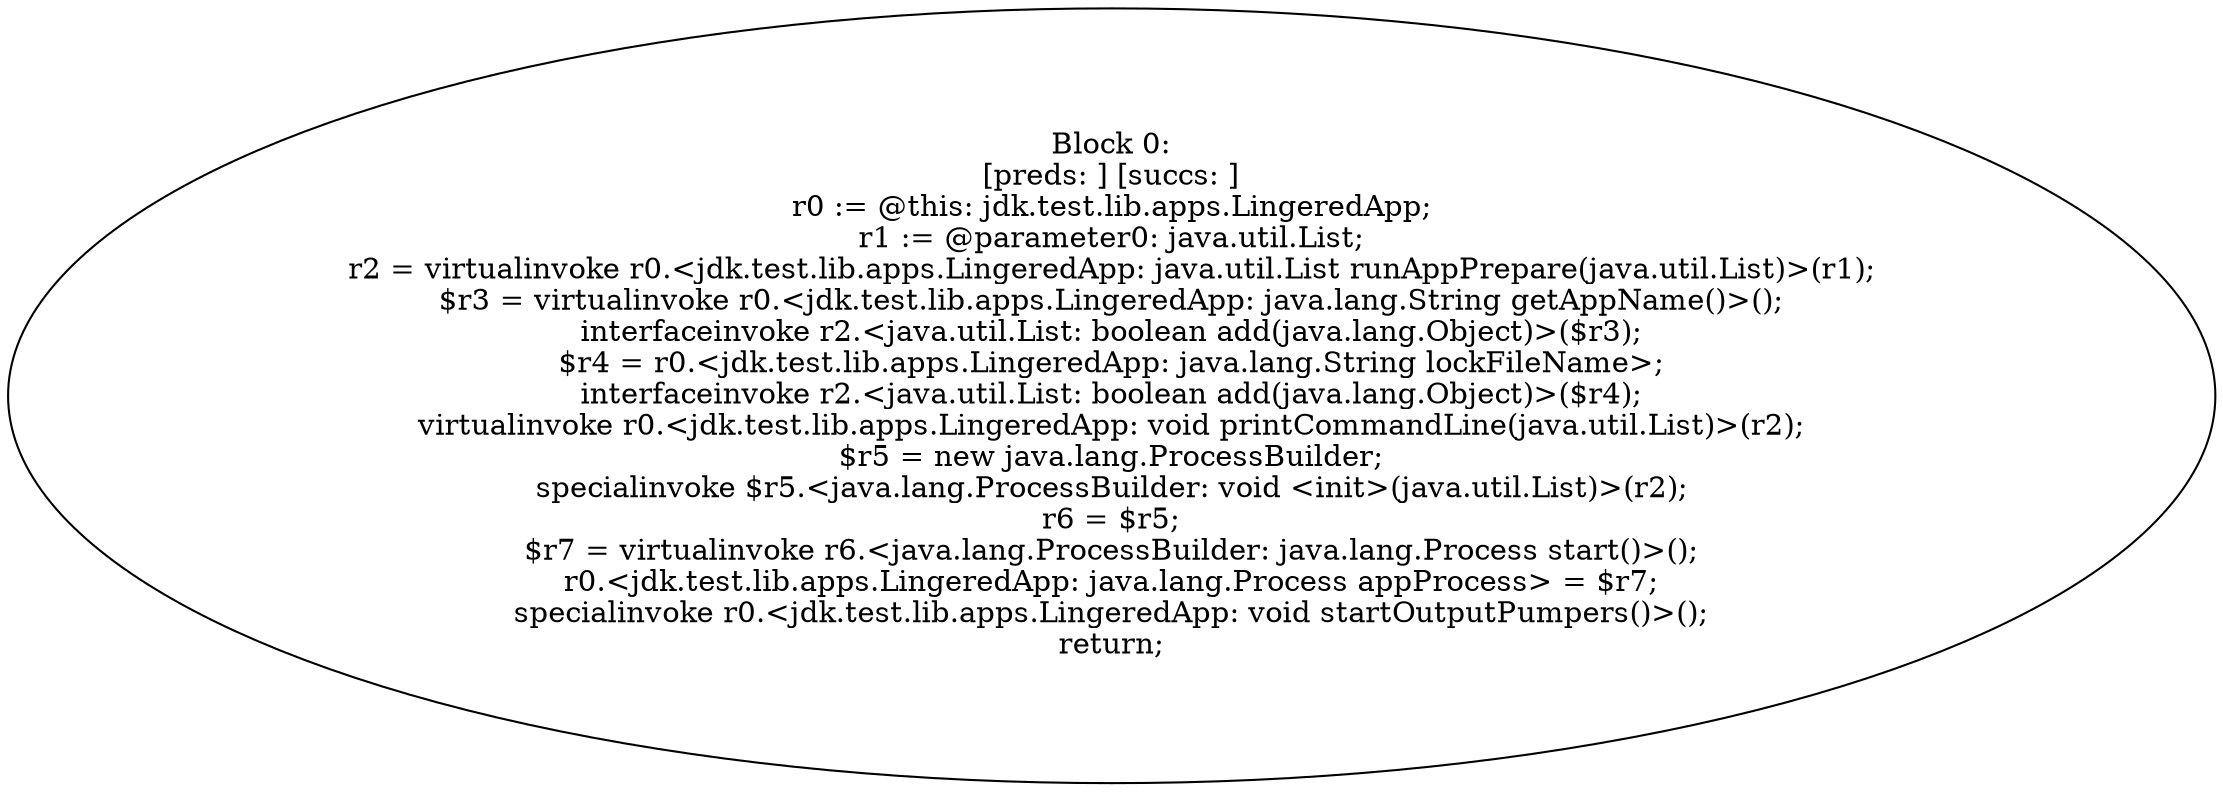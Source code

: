 digraph "unitGraph" {
    "Block 0:
[preds: ] [succs: ]
r0 := @this: jdk.test.lib.apps.LingeredApp;
r1 := @parameter0: java.util.List;
r2 = virtualinvoke r0.<jdk.test.lib.apps.LingeredApp: java.util.List runAppPrepare(java.util.List)>(r1);
$r3 = virtualinvoke r0.<jdk.test.lib.apps.LingeredApp: java.lang.String getAppName()>();
interfaceinvoke r2.<java.util.List: boolean add(java.lang.Object)>($r3);
$r4 = r0.<jdk.test.lib.apps.LingeredApp: java.lang.String lockFileName>;
interfaceinvoke r2.<java.util.List: boolean add(java.lang.Object)>($r4);
virtualinvoke r0.<jdk.test.lib.apps.LingeredApp: void printCommandLine(java.util.List)>(r2);
$r5 = new java.lang.ProcessBuilder;
specialinvoke $r5.<java.lang.ProcessBuilder: void <init>(java.util.List)>(r2);
r6 = $r5;
$r7 = virtualinvoke r6.<java.lang.ProcessBuilder: java.lang.Process start()>();
r0.<jdk.test.lib.apps.LingeredApp: java.lang.Process appProcess> = $r7;
specialinvoke r0.<jdk.test.lib.apps.LingeredApp: void startOutputPumpers()>();
return;
"
}
